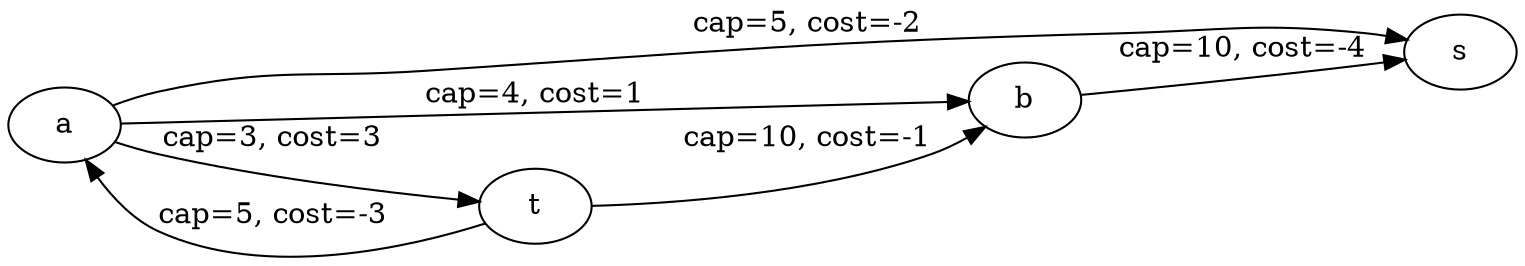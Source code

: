 digraph G {
  rankdir=LR;
  "a" -> "s" [label="cap=5, cost=-2"];
  "a" -> "b" [label="cap=4, cost=1"];
  "a" -> "t" [label="cap=3, cost=3"];
  "b" -> "s" [label="cap=10, cost=-4"];
  "t" -> "a" [label="cap=5, cost=-3"];
  "t" -> "b" [label="cap=10, cost=-1"];
}